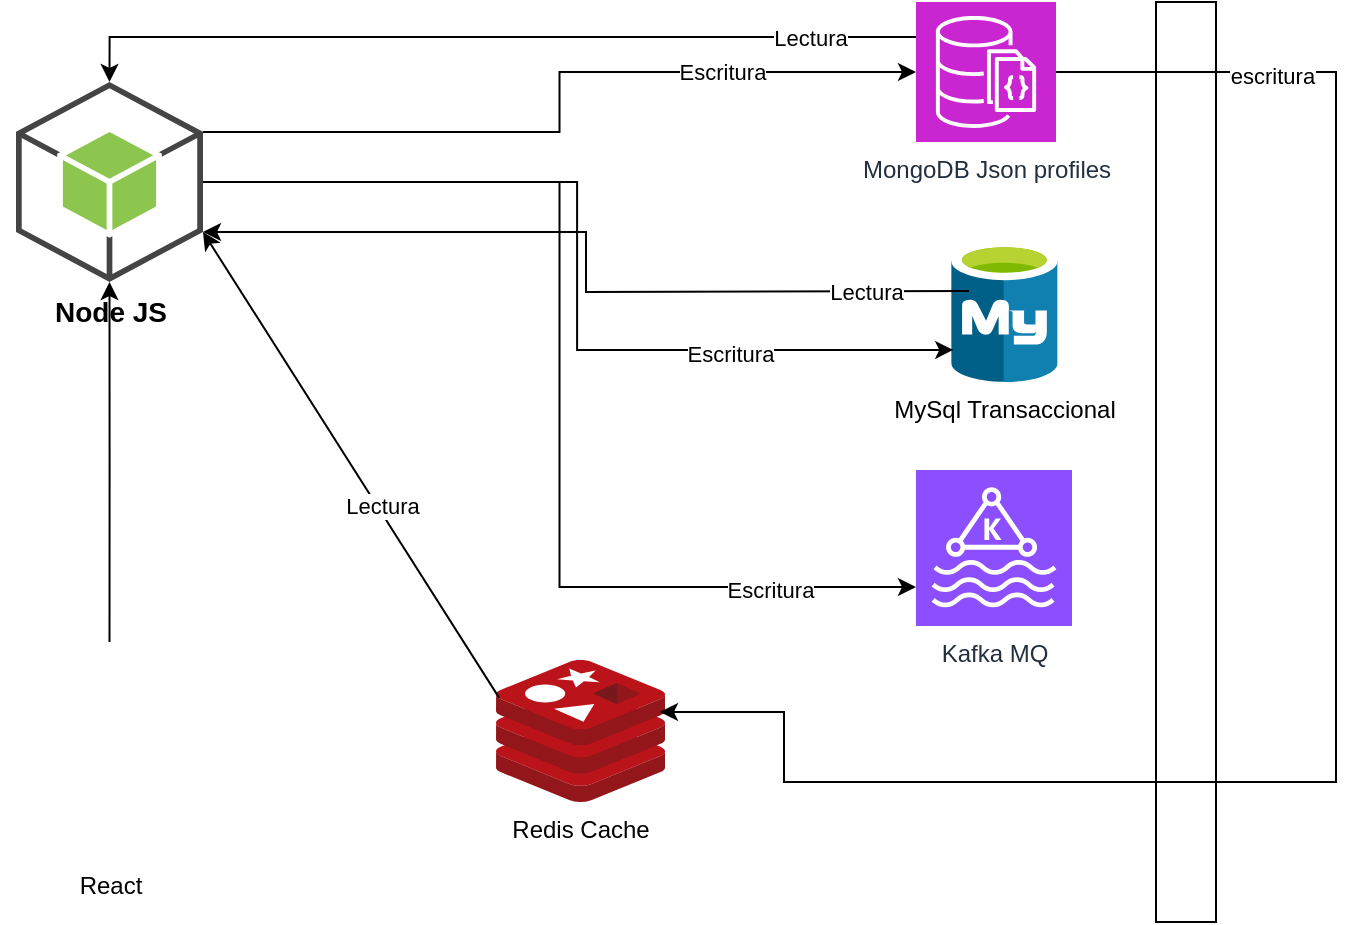 <mxfile version="24.7.12">
  <diagram id="7gcUSTIZ7YSJ5vT40chW" name="Page-1">
    <mxGraphModel dx="1434" dy="761" grid="1" gridSize="10" guides="1" tooltips="1" connect="1" arrows="1" fold="1" page="1" pageScale="1" pageWidth="1169" pageHeight="827" math="0" shadow="0">
      <root>
        <mxCell id="0" />
        <mxCell id="1" parent="0" />
        <mxCell id="GMXAjKD5lgSFhyH83pn9-3" value="Redis Cache" style="image;sketch=0;aspect=fixed;html=1;points=[];align=center;fontSize=12;image=img/lib/mscae/Cache_Redis_Product.svg;" vertex="1" parent="1">
          <mxGeometry x="390" y="379" width="84.53" height="71" as="geometry" />
        </mxCell>
        <mxCell id="GMXAjKD5lgSFhyH83pn9-4" value="MongoDB Json profiles" style="sketch=0;points=[[0,0,0],[0.25,0,0],[0.5,0,0],[0.75,0,0],[1,0,0],[0,1,0],[0.25,1,0],[0.5,1,0],[0.75,1,0],[1,1,0],[0,0.25,0],[0,0.5,0],[0,0.75,0],[1,0.25,0],[1,0.5,0],[1,0.75,0]];outlineConnect=0;fontColor=#232F3E;fillColor=#C925D1;strokeColor=#ffffff;dashed=0;verticalLabelPosition=bottom;verticalAlign=top;align=center;html=1;fontSize=12;fontStyle=0;aspect=fixed;shape=mxgraph.aws4.resourceIcon;resIcon=mxgraph.aws4.documentdb_with_mongodb_compatibility;" vertex="1" parent="1">
          <mxGeometry x="600" y="50" width="70" height="70" as="geometry" />
        </mxCell>
        <mxCell id="GMXAjKD5lgSFhyH83pn9-5" value="MySql Transaccional" style="image;sketch=0;aspect=fixed;html=1;points=[];align=center;fontSize=12;image=img/lib/mscae/Azure_Database_for_MySQL_servers.svg;" vertex="1" parent="1">
          <mxGeometry x="617.6" y="170" width="53.2" height="70" as="geometry" />
        </mxCell>
        <mxCell id="GMXAjKD5lgSFhyH83pn9-10" style="edgeStyle=orthogonalEdgeStyle;rounded=0;orthogonalLoop=1;jettySize=auto;html=1;exitX=1;exitY=0.25;exitDx=0;exitDy=0;exitPerimeter=0;" edge="1" parent="1" source="GMXAjKD5lgSFhyH83pn9-6" target="GMXAjKD5lgSFhyH83pn9-4">
          <mxGeometry relative="1" as="geometry" />
        </mxCell>
        <mxCell id="GMXAjKD5lgSFhyH83pn9-18" value="Escritura" style="edgeLabel;html=1;align=center;verticalAlign=middle;resizable=0;points=[];" vertex="1" connectable="0" parent="GMXAjKD5lgSFhyH83pn9-10">
          <mxGeometry x="0.493" relative="1" as="geometry">
            <mxPoint x="1" as="offset" />
          </mxGeometry>
        </mxCell>
        <mxCell id="GMXAjKD5lgSFhyH83pn9-6" value="&lt;b&gt;&lt;font style=&quot;font-size: 14px;&quot;&gt;Node JS&lt;/font&gt;&lt;/b&gt;" style="outlineConnect=0;dashed=0;verticalLabelPosition=bottom;verticalAlign=top;align=center;html=1;shape=mxgraph.aws3.android;fillColor=#8CC64F;gradientColor=none;" vertex="1" parent="1">
          <mxGeometry x="150" y="90" width="93.5" height="100" as="geometry" />
        </mxCell>
        <mxCell id="GMXAjKD5lgSFhyH83pn9-9" style="edgeStyle=orthogonalEdgeStyle;rounded=0;orthogonalLoop=1;jettySize=auto;html=1;exitX=0.5;exitY=0;exitDx=0;exitDy=0;" edge="1" parent="1" source="GMXAjKD5lgSFhyH83pn9-7" target="GMXAjKD5lgSFhyH83pn9-6">
          <mxGeometry relative="1" as="geometry" />
        </mxCell>
        <mxCell id="GMXAjKD5lgSFhyH83pn9-7" value="React" style="shape=image;html=1;verticalAlign=top;verticalLabelPosition=bottom;labelBackgroundColor=#ffffff;imageAspect=0;aspect=fixed;image=https://cdn1.iconfinder.com/data/icons/ionicons-fill-vol-2/512/logo-javascript-128.png" vertex="1" parent="1">
          <mxGeometry x="142.75" y="370" width="108" height="108" as="geometry" />
        </mxCell>
        <mxCell id="GMXAjKD5lgSFhyH83pn9-8" value="Kafka MQ" style="sketch=0;points=[[0,0,0],[0.25,0,0],[0.5,0,0],[0.75,0,0],[1,0,0],[0,1,0],[0.25,1,0],[0.5,1,0],[0.75,1,0],[1,1,0],[0,0.25,0],[0,0.5,0],[0,0.75,0],[1,0.25,0],[1,0.5,0],[1,0.75,0]];outlineConnect=0;fontColor=#232F3E;fillColor=#8C4FFF;strokeColor=#ffffff;dashed=0;verticalLabelPosition=bottom;verticalAlign=top;align=center;html=1;fontSize=12;fontStyle=0;aspect=fixed;shape=mxgraph.aws4.resourceIcon;resIcon=mxgraph.aws4.managed_streaming_for_kafka;" vertex="1" parent="1">
          <mxGeometry x="600" y="284" width="78" height="78" as="geometry" />
        </mxCell>
        <mxCell id="GMXAjKD5lgSFhyH83pn9-11" style="edgeStyle=orthogonalEdgeStyle;rounded=0;orthogonalLoop=1;jettySize=auto;html=1;exitX=1;exitY=0.5;exitDx=0;exitDy=0;exitPerimeter=0;entryX=0.019;entryY=0.771;entryDx=0;entryDy=0;entryPerimeter=0;" edge="1" parent="1" source="GMXAjKD5lgSFhyH83pn9-6" target="GMXAjKD5lgSFhyH83pn9-5">
          <mxGeometry relative="1" as="geometry" />
        </mxCell>
        <mxCell id="GMXAjKD5lgSFhyH83pn9-16" value="Escritura" style="edgeLabel;html=1;align=center;verticalAlign=middle;resizable=0;points=[];" vertex="1" connectable="0" parent="GMXAjKD5lgSFhyH83pn9-11">
          <mxGeometry x="0.518" y="-2" relative="1" as="geometry">
            <mxPoint x="-1" as="offset" />
          </mxGeometry>
        </mxCell>
        <mxCell id="GMXAjKD5lgSFhyH83pn9-13" style="edgeStyle=orthogonalEdgeStyle;rounded=0;orthogonalLoop=1;jettySize=auto;html=1;exitX=1;exitY=0.5;exitDx=0;exitDy=0;exitPerimeter=0;entryX=0;entryY=0.75;entryDx=0;entryDy=0;entryPerimeter=0;" edge="1" parent="1" source="GMXAjKD5lgSFhyH83pn9-6" target="GMXAjKD5lgSFhyH83pn9-8">
          <mxGeometry relative="1" as="geometry" />
        </mxCell>
        <mxCell id="GMXAjKD5lgSFhyH83pn9-17" value="Escritura" style="edgeLabel;html=1;align=center;verticalAlign=middle;resizable=0;points=[];" vertex="1" connectable="0" parent="GMXAjKD5lgSFhyH83pn9-13">
          <mxGeometry x="0.739" relative="1" as="geometry">
            <mxPoint y="1" as="offset" />
          </mxGeometry>
        </mxCell>
        <mxCell id="GMXAjKD5lgSFhyH83pn9-14" value="" style="endArrow=classic;html=1;rounded=0;exitX=0.019;exitY=0.267;exitDx=0;exitDy=0;exitPerimeter=0;entryX=1;entryY=0.75;entryDx=0;entryDy=0;entryPerimeter=0;" edge="1" parent="1" source="GMXAjKD5lgSFhyH83pn9-3" target="GMXAjKD5lgSFhyH83pn9-6">
          <mxGeometry width="50" height="50" relative="1" as="geometry">
            <mxPoint x="560" y="420" as="sourcePoint" />
            <mxPoint x="610" y="370" as="targetPoint" />
          </mxGeometry>
        </mxCell>
        <mxCell id="GMXAjKD5lgSFhyH83pn9-15" value="Lectura" style="edgeLabel;html=1;align=center;verticalAlign=middle;resizable=0;points=[];" vertex="1" connectable="0" parent="GMXAjKD5lgSFhyH83pn9-14">
          <mxGeometry x="-0.185" y="-2" relative="1" as="geometry">
            <mxPoint as="offset" />
          </mxGeometry>
        </mxCell>
        <mxCell id="GMXAjKD5lgSFhyH83pn9-19" style="edgeStyle=orthogonalEdgeStyle;rounded=0;orthogonalLoop=1;jettySize=auto;html=1;exitX=0;exitY=0.25;exitDx=0;exitDy=0;exitPerimeter=0;entryX=0.5;entryY=0;entryDx=0;entryDy=0;entryPerimeter=0;" edge="1" parent="1" source="GMXAjKD5lgSFhyH83pn9-4" target="GMXAjKD5lgSFhyH83pn9-6">
          <mxGeometry relative="1" as="geometry">
            <mxPoint x="586.5" y="60" as="sourcePoint" />
            <mxPoint x="230" y="105.5" as="targetPoint" />
          </mxGeometry>
        </mxCell>
        <mxCell id="GMXAjKD5lgSFhyH83pn9-20" value="Lectura" style="edgeLabel;html=1;align=center;verticalAlign=middle;resizable=0;points=[];" vertex="1" connectable="0" parent="GMXAjKD5lgSFhyH83pn9-19">
          <mxGeometry x="-0.751" y="-1" relative="1" as="geometry">
            <mxPoint y="1" as="offset" />
          </mxGeometry>
        </mxCell>
        <mxCell id="GMXAjKD5lgSFhyH83pn9-21" style="edgeStyle=orthogonalEdgeStyle;rounded=0;orthogonalLoop=1;jettySize=auto;html=1;exitX=0;exitY=0.25;exitDx=0;exitDy=0;exitPerimeter=0;entryX=1;entryY=0.75;entryDx=0;entryDy=0;entryPerimeter=0;" edge="1" parent="1" target="GMXAjKD5lgSFhyH83pn9-6">
          <mxGeometry relative="1" as="geometry">
            <mxPoint x="626.5" y="194.5" as="sourcePoint" />
            <mxPoint x="270" y="240" as="targetPoint" />
          </mxGeometry>
        </mxCell>
        <mxCell id="GMXAjKD5lgSFhyH83pn9-22" value="Lectura" style="edgeLabel;html=1;align=center;verticalAlign=middle;resizable=0;points=[];" vertex="1" connectable="0" parent="GMXAjKD5lgSFhyH83pn9-21">
          <mxGeometry x="-0.751" y="-1" relative="1" as="geometry">
            <mxPoint y="1" as="offset" />
          </mxGeometry>
        </mxCell>
        <mxCell id="GMXAjKD5lgSFhyH83pn9-23" value="" style="rounded=0;whiteSpace=wrap;html=1;" vertex="1" parent="1">
          <mxGeometry x="720" y="50" width="30" height="460" as="geometry" />
        </mxCell>
        <mxCell id="GMXAjKD5lgSFhyH83pn9-24" style="edgeStyle=orthogonalEdgeStyle;rounded=0;orthogonalLoop=1;jettySize=auto;html=1;exitX=1;exitY=0.5;exitDx=0;exitDy=0;exitPerimeter=0;entryX=0.97;entryY=0.366;entryDx=0;entryDy=0;entryPerimeter=0;" edge="1" parent="1" source="GMXAjKD5lgSFhyH83pn9-4" target="GMXAjKD5lgSFhyH83pn9-3">
          <mxGeometry relative="1" as="geometry">
            <mxPoint x="936.5" y="470" as="sourcePoint" />
            <mxPoint x="533.5" y="492" as="targetPoint" />
            <Array as="points">
              <mxPoint x="810" y="85" />
              <mxPoint x="810" y="440" />
              <mxPoint x="534" y="440" />
              <mxPoint x="534" y="405" />
            </Array>
          </mxGeometry>
        </mxCell>
        <mxCell id="GMXAjKD5lgSFhyH83pn9-25" value="escritura" style="edgeLabel;html=1;align=center;verticalAlign=middle;resizable=0;points=[];" vertex="1" connectable="0" parent="GMXAjKD5lgSFhyH83pn9-24">
          <mxGeometry x="-0.751" y="-1" relative="1" as="geometry">
            <mxPoint y="1" as="offset" />
          </mxGeometry>
        </mxCell>
      </root>
    </mxGraphModel>
  </diagram>
</mxfile>
